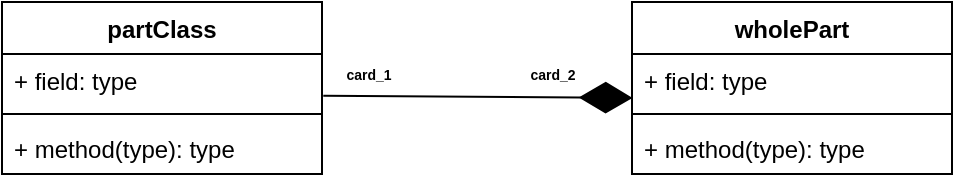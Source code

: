 <mxfile version="25.0.2">
  <diagram name="Page-1" id="hB87qxUB9k2NUAjPdImi">
    <mxGraphModel dx="325" dy="210" grid="1" gridSize="10" guides="1" tooltips="1" connect="1" arrows="1" fold="1" page="1" pageScale="1" pageWidth="850" pageHeight="1100" math="0" shadow="0">
      <root>
        <mxCell id="0" />
        <mxCell id="1" parent="0" />
        <mxCell id="jfmz4fEkxxP6LkB2jKRw-1" value="partClass" style="swimlane;fontStyle=1;align=center;verticalAlign=top;childLayout=stackLayout;horizontal=1;startSize=26;horizontalStack=0;resizeParent=1;resizeParentMax=0;resizeLast=0;collapsible=1;marginBottom=0;whiteSpace=wrap;html=1;" vertex="1" parent="1">
          <mxGeometry x="110" y="70" width="160" height="86" as="geometry" />
        </mxCell>
        <mxCell id="jfmz4fEkxxP6LkB2jKRw-2" value="+ field: type" style="text;strokeColor=none;fillColor=none;align=left;verticalAlign=top;spacingLeft=4;spacingRight=4;overflow=hidden;rotatable=0;points=[[0,0.5],[1,0.5]];portConstraint=eastwest;whiteSpace=wrap;html=1;" vertex="1" parent="jfmz4fEkxxP6LkB2jKRw-1">
          <mxGeometry y="26" width="160" height="26" as="geometry" />
        </mxCell>
        <mxCell id="jfmz4fEkxxP6LkB2jKRw-3" value="" style="line;strokeWidth=1;fillColor=none;align=left;verticalAlign=middle;spacingTop=-1;spacingLeft=3;spacingRight=3;rotatable=0;labelPosition=right;points=[];portConstraint=eastwest;strokeColor=inherit;" vertex="1" parent="jfmz4fEkxxP6LkB2jKRw-1">
          <mxGeometry y="52" width="160" height="8" as="geometry" />
        </mxCell>
        <mxCell id="jfmz4fEkxxP6LkB2jKRw-4" value="+ method(type): type" style="text;strokeColor=none;fillColor=none;align=left;verticalAlign=top;spacingLeft=4;spacingRight=4;overflow=hidden;rotatable=0;points=[[0,0.5],[1,0.5]];portConstraint=eastwest;whiteSpace=wrap;html=1;" vertex="1" parent="jfmz4fEkxxP6LkB2jKRw-1">
          <mxGeometry y="60" width="160" height="26" as="geometry" />
        </mxCell>
        <mxCell id="jfmz4fEkxxP6LkB2jKRw-5" value="wholePart" style="swimlane;fontStyle=1;align=center;verticalAlign=top;childLayout=stackLayout;horizontal=1;startSize=26;horizontalStack=0;resizeParent=1;resizeParentMax=0;resizeLast=0;collapsible=1;marginBottom=0;whiteSpace=wrap;html=1;" vertex="1" parent="1">
          <mxGeometry x="425" y="70" width="160" height="86" as="geometry" />
        </mxCell>
        <mxCell id="jfmz4fEkxxP6LkB2jKRw-6" value="+ field: type" style="text;strokeColor=none;fillColor=none;align=left;verticalAlign=top;spacingLeft=4;spacingRight=4;overflow=hidden;rotatable=0;points=[[0,0.5],[1,0.5]];portConstraint=eastwest;whiteSpace=wrap;html=1;" vertex="1" parent="jfmz4fEkxxP6LkB2jKRw-5">
          <mxGeometry y="26" width="160" height="26" as="geometry" />
        </mxCell>
        <mxCell id="jfmz4fEkxxP6LkB2jKRw-7" value="" style="line;strokeWidth=1;fillColor=none;align=left;verticalAlign=middle;spacingTop=-1;spacingLeft=3;spacingRight=3;rotatable=0;labelPosition=right;points=[];portConstraint=eastwest;strokeColor=inherit;" vertex="1" parent="jfmz4fEkxxP6LkB2jKRw-5">
          <mxGeometry y="52" width="160" height="8" as="geometry" />
        </mxCell>
        <mxCell id="jfmz4fEkxxP6LkB2jKRw-8" value="+ method(type): type" style="text;strokeColor=none;fillColor=none;align=left;verticalAlign=top;spacingLeft=4;spacingRight=4;overflow=hidden;rotatable=0;points=[[0,0.5],[1,0.5]];portConstraint=eastwest;whiteSpace=wrap;html=1;" vertex="1" parent="jfmz4fEkxxP6LkB2jKRw-5">
          <mxGeometry y="60" width="160" height="26" as="geometry" />
        </mxCell>
        <mxCell id="jfmz4fEkxxP6LkB2jKRw-9" value="&lt;font style=&quot;font-size: 7px;&quot;&gt;card_1&lt;/font&gt;" style="text;align=center;fontStyle=1;verticalAlign=middle;spacingLeft=3;spacingRight=3;strokeColor=none;rotatable=0;points=[[0,0.5],[1,0.5]];portConstraint=eastwest;html=1;" vertex="1" parent="1">
          <mxGeometry x="280" y="100" width="25" height="10" as="geometry" />
        </mxCell>
        <mxCell id="jfmz4fEkxxP6LkB2jKRw-10" value="&lt;font style=&quot;font-size: 7px;&quot;&gt;card_2&lt;/font&gt;" style="text;align=center;fontStyle=1;verticalAlign=middle;spacingLeft=3;spacingRight=3;strokeColor=none;rotatable=0;points=[[0,0.5],[1,0.5]];portConstraint=eastwest;html=1;" vertex="1" parent="1">
          <mxGeometry x="370" y="100" width="30" height="10" as="geometry" />
        </mxCell>
        <mxCell id="jfmz4fEkxxP6LkB2jKRw-11" value="" style="endArrow=diamondThin;endFill=1;endSize=24;html=1;rounded=0;exitX=1.004;exitY=0.804;exitDx=0;exitDy=0;exitPerimeter=0;entryX=0.002;entryY=0.844;entryDx=0;entryDy=0;entryPerimeter=0;" edge="1" parent="1" source="jfmz4fEkxxP6LkB2jKRw-2" target="jfmz4fEkxxP6LkB2jKRw-6">
          <mxGeometry width="160" relative="1" as="geometry">
            <mxPoint x="320" y="260" as="sourcePoint" />
            <mxPoint x="420" y="120" as="targetPoint" />
          </mxGeometry>
        </mxCell>
      </root>
    </mxGraphModel>
  </diagram>
</mxfile>
